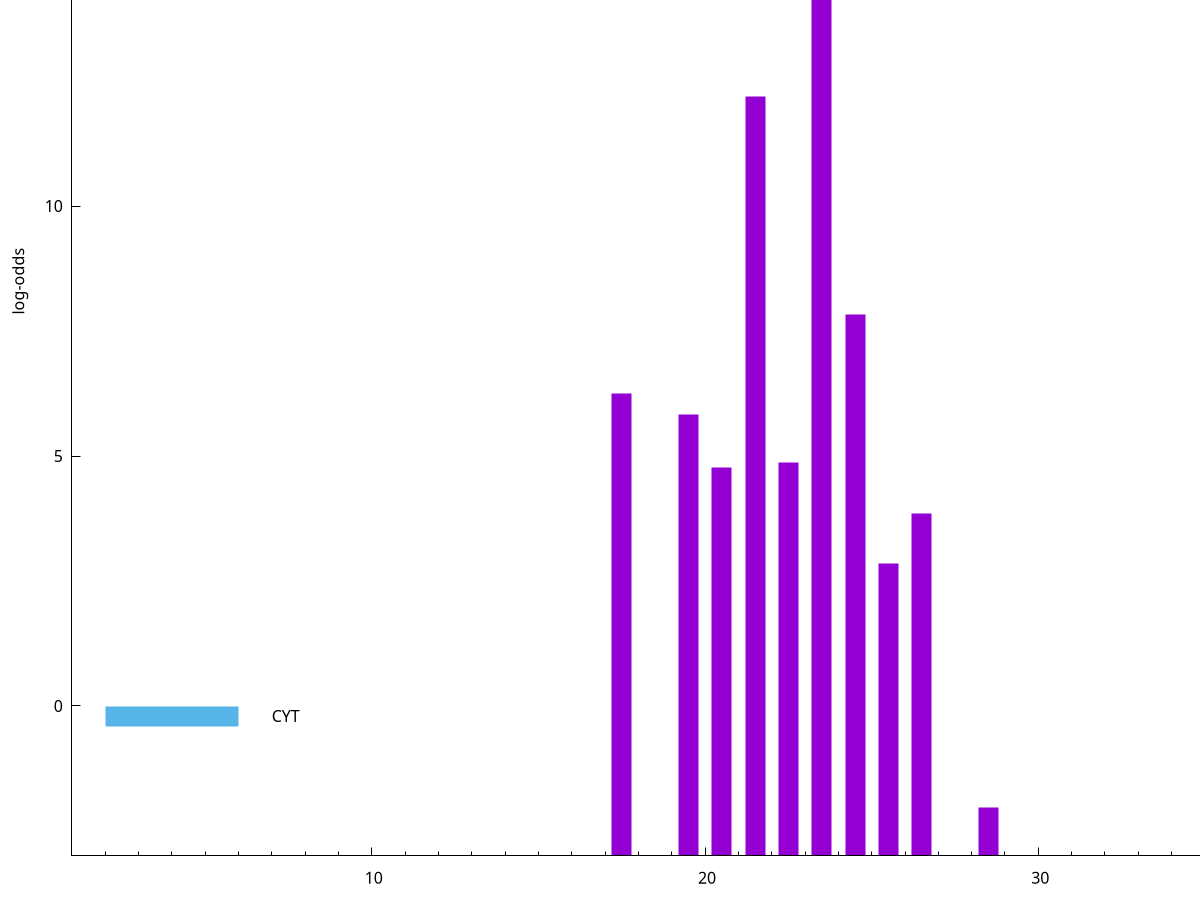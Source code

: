 set title "LipoP predictions for SRR5666510.gff"
set size 2., 1.4
set xrange [1:70] 
set mxtics 10
set yrange [-3:20]
set y2range [0:23]
set ylabel "log-odds"
set term postscript eps color solid "Helvetica" 30
set output "SRR5666510.gff4.eps"
set arrow from 2,16.4635 to 6,16.4635 nohead lt 1 lw 20
set label "SpI" at 7,16.4635
set arrow from 2,-0.200913 to 6,-0.200913 nohead lt 3 lw 20
set label "CYT" at 7,-0.200913
set arrow from 2,16.4635 to 6,16.4635 nohead lt 1 lw 20
set label "SpI" at 7,16.4635
# NOTE: The scores below are the log-odds scores with the threshold
# NOTE: subtracted (a hack to make gnuplot make the histogram all
# NOTE: look nice).
plot "-" axes x1y2 title "" with impulses lt 1 lw 20
23.500000 19.379900
21.500000 15.183900
24.500000 10.830840
17.500000 9.252740
19.500000 8.834350
22.500000 7.865890
20.500000 7.762190
26.500000 6.849700
25.500000 5.844790
28.500000 0.972030
e
exit
